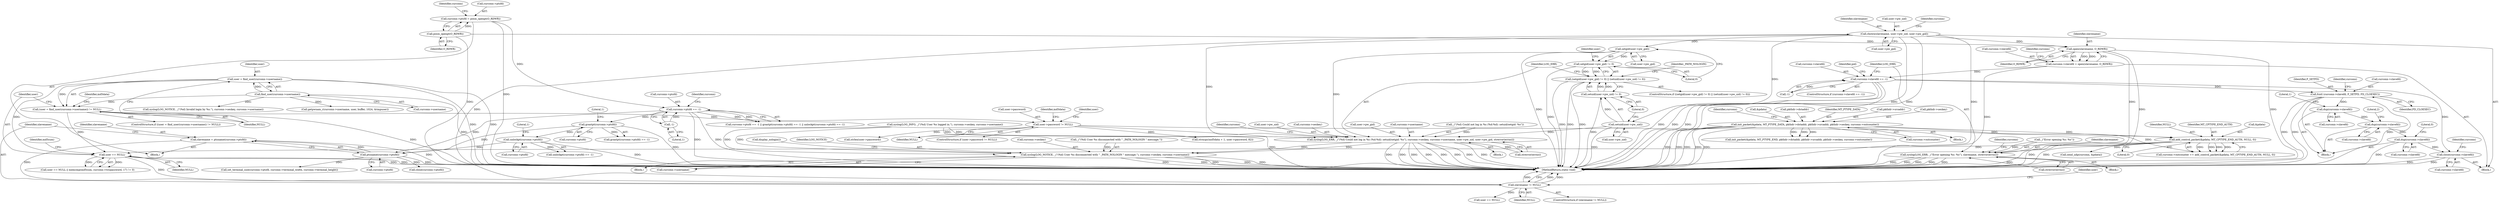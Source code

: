 digraph "0_MAC-Telnet_b69d11727d4f0f8cf719c79e3fb700f55ca03e9a_2@API" {
"1000428" [label="(Call,chown(slavename, user->pw_uid, user->pw_gid))"];
"1000350" [label="(Call,slavename != NULL)"];
"1000343" [label="(Call,slavename = ptsname(curconn->ptsfd))"];
"1000345" [label="(Call,ptsname(curconn->ptsfd))"];
"1000325" [label="(Call,unlockpt(curconn->ptsfd))"];
"1000318" [label="(Call,grantpt(curconn->ptsfd))"];
"1000310" [label="(Call,curconn->ptsfd == -1)"];
"1000302" [label="(Call,curconn->ptsfd = posix_openpt(O_RDWR))"];
"1000306" [label="(Call,posix_openpt(O_RDWR))"];
"1000314" [label="(Call,-1)"];
"1000264" [label="(Call,user == NULL)"];
"1000138" [label="(Call,user = find_user(curconn->username))"];
"1000140" [label="(Call,find_user(curconn->username))"];
"1000244" [label="(Call,add_control_packet(&pdata, MT_CPTYPE_END_AUTH, NULL, 0))"];
"1000224" [label="(Call,init_packet(&pdata, MT_PTYPE_DATA, pkthdr->dstaddr, pkthdr->srcaddr, pkthdr->seskey, curconn->outcounter))"];
"1000156" [label="(Call,user->password != NULL)"];
"1000137" [label="(Call,(user = find_user(curconn->username)) != NULL)"];
"1000440" [label="(Call,open(slavename, O_RDWR))"];
"1000436" [label="(Call,curconn->slavefd = open(slavename, O_RDWR))"];
"1000444" [label="(Call,curconn->slavefd == -1)"];
"1000527" [label="(Call,fcntl (curconn->slavefd, F_SETFD, FD_CLOEXEC))"];
"1000539" [label="(Call,dup(curconn->slavefd))"];
"1000545" [label="(Call,dup(curconn->slavefd))"];
"1000551" [label="(Call,dup(curconn->slavefd))"];
"1000674" [label="(Call,close(curconn->slavefd))"];
"1000451" [label="(Call,syslog(LOG_ERR, _(\"Error opening %s: %s\"), slavename, strerror(errno)))"];
"1000565" [label="(Call,setgid(user->pw_gid))"];
"1000564" [label="(Call,setgid(user->pw_gid) != 0)"];
"1000563" [label="(Call,(setgid(user->pw_gid) != 0) || (setuid(user->pw_uid) != 0))"];
"1000577" [label="(Call,syslog(LOG_ERR, _(\"(%d) Could not log in %s (%d:%d): setuid/setgid: %s\"), curconn->seskey, curconn->username, user->pw_uid, user->pw_gid, strerror(errno)))"];
"1000614" [label="(Call,syslog(LOG_NOTICE, _(\"(%d) User %s disconnected with \" _PATH_NOLOGIN \" message.\"), curconn->seskey, curconn->username))"];
"1000571" [label="(Call,setuid(user->pw_uid))"];
"1000570" [label="(Call,setuid(user->pw_uid) != 0)"];
"1000249" [label="(Literal,0)"];
"1000265" [label="(Identifier,user)"];
"1000326" [label="(Call,curconn->ptsfd)"];
"1000453" [label="(Call,_(\"Error opening %s: %s\"))"];
"1000469" [label="(Identifier,pid)"];
"1000533" [label="(Call,close(curconn->ptsfd))"];
"1000375" [label="(Call,user == NULL)"];
"1000590" [label="(Call,user->pw_gid)"];
"1000551" [label="(Call,dup(curconn->slavefd))"];
"1000451" [label="(Call,syslog(LOG_ERR, _(\"Error opening %s: %s\"), slavename, strerror(errno)))"];
"1000680" [label="(Identifier,curconn)"];
"1000528" [label="(Call,curconn->slavefd)"];
"1000573" [label="(Identifier,user)"];
"1000137" [label="(Call,(user = find_user(curconn->username)) != NULL)"];
"1000345" [label="(Call,ptsname(curconn->ptsfd))"];
"1000675" [label="(Call,curconn->slavefd)"];
"1000577" [label="(Call,syslog(LOG_ERR, _(\"(%d) Could not log in %s (%d:%d): setuid/setgid: %s\"), curconn->seskey, curconn->username, user->pw_uid, user->pw_gid, strerror(errno)))"];
"1000175" [label="(Call,strncpy(md5data + 1, user->password, 82))"];
"1000352" [label="(Identifier,NULL)"];
"1000532" [label="(Identifier,FD_CLOEXEC)"];
"1000330" [label="(Literal,1)"];
"1000444" [label="(Call,curconn->slavefd == -1)"];
"1000139" [label="(Identifier,user)"];
"1000436" [label="(Call,curconn->slavefd = open(slavename, O_RDWR))"];
"1000309" [label="(Call,curconn->ptsfd == -1 || grantpt(curconn->ptsfd) == -1 || unlockpt(curconn->ptsfd) == -1)"];
"1000314" [label="(Call,-1)"];
"1000614" [label="(Call,syslog(LOG_NOTICE, _(\"(%d) User %s disconnected with \" _PATH_NOLOGIN \" message.\"), curconn->seskey, curconn->username))"];
"1000615" [label="(Identifier,LOG_NOTICE)"];
"1000433" [label="(Call,user->pw_gid)"];
"1000307" [label="(Identifier,O_RDWR)"];
"1000683" [label="(Call,set_terminal_size(curconn->ptsfd, curconn->terminal_width, curconn->terminal_height))"];
"1000437" [label="(Call,curconn->slavefd)"];
"1000455" [label="(Identifier,slavename)"];
"1000302" [label="(Call,curconn->ptsfd = posix_openpt(O_RDWR))"];
"1000587" [label="(Call,user->pw_uid)"];
"1000630" [label="(Call,init_packet(&pdata, MT_PTYPE_END, pkthdr->dstaddr, pkthdr->srcaddr, pkthdr->seskey, curconn->outcounter))"];
"1000136" [label="(ControlStructure,if ((user = find_user(curconn->username)) != NULL))"];
"1000144" [label="(Identifier,NULL)"];
"1000565" [label="(Call,setgid(user->pw_gid))"];
"1000266" [label="(Identifier,NULL)"];
"1000569" [label="(Literal,0)"];
"1000311" [label="(Call,curconn->ptsfd)"];
"1000319" [label="(Call,curconn->ptsfd)"];
"1000323" [label="(Literal,1)"];
"1000428" [label="(Call,chown(slavename, user->pw_uid, user->pw_gid))"];
"1000346" [label="(Call,curconn->ptsfd)"];
"1000531" [label="(Identifier,F_SETFD)"];
"1000459" [label="(Identifier,curconn)"];
"1000581" [label="(Call,curconn->seskey)"];
"1000575" [label="(Literal,0)"];
"1000227" [label="(Identifier,MT_PTYPE_DATA)"];
"1000450" [label="(Block,)"];
"1000349" [label="(ControlStructure,if (slavename != NULL))"];
"1000550" [label="(Literal,2)"];
"1000546" [label="(Call,curconn->slavefd)"];
"1000224" [label="(Call,init_packet(&pdata, MT_PTYPE_DATA, pkthdr->dstaddr, pkthdr->srcaddr, pkthdr->seskey, curconn->outcounter))"];
"1000231" [label="(Call,pkthdr->srcaddr)"];
"1000172" [label="(Identifier,md5data)"];
"1000353" [label="(Block,)"];
"1000344" [label="(Identifier,slavename)"];
"1000618" [label="(Call,curconn->seskey)"];
"1000535" [label="(Identifier,curconn)"];
"1000674" [label="(Call,close(curconn->slavefd))"];
"1000234" [label="(Call,pkthdr->seskey)"];
"1000351" [label="(Identifier,slavename)"];
"1000593" [label="(Call,strerror(errno))"];
"1000164" [label="(Identifier,user)"];
"1000160" [label="(Identifier,NULL)"];
"1000613" [label="(Block,)"];
"1000430" [label="(Call,user->pw_uid)"];
"1000438" [label="(Identifier,curconn)"];
"1000140" [label="(Call,find_user(curconn->username))"];
"1000446" [label="(Identifier,curconn)"];
"1000448" [label="(Call,-1)"];
"1000324" [label="(Call,unlockpt(curconn->ptsfd) == -1)"];
"1000571" [label="(Call,setuid(user->pw_uid))"];
"1000312" [label="(Identifier,curconn)"];
"1000443" [label="(ControlStructure,if (curconn->slavefd == -1))"];
"1000244" [label="(Call,add_control_packet(&pdata, MT_CPTYPE_END_AUTH, NULL, 0))"];
"1000315" [label="(Literal,1)"];
"1000237" [label="(Call,curconn->outcounter)"];
"1000264" [label="(Call,user == NULL)"];
"1000579" [label="(Call,_(\"(%d) Could not log in %s (%d:%d): setuid/setgid: %s\"))"];
"1000616" [label="(Call,_(\"(%d) User %s disconnected with \" _PATH_NOLOGIN \" message.\"))"];
"1000166" [label="(Call,strlen(user->password))"];
"1000325" [label="(Call,unlockpt(curconn->ptsfd))"];
"1000564" [label="(Call,setgid(user->pw_gid) != 0)"];
"1000578" [label="(Identifier,LOG_ERR)"];
"1000240" [label="(Call,curconn->outcounter += add_control_packet(&pdata, MT_CPTYPE_END_AUTH, NULL, 0))"];
"1000570" [label="(Call,setuid(user->pw_uid) != 0)"];
"1000141" [label="(Call,curconn->username)"];
"1000276" [label="(Call,syslog(LOG_NOTICE, _(\"(%d) Invalid login by %s.\"), curconn->seskey, curconn->username))"];
"1000129" [label="(Block,)"];
"1000320" [label="(Identifier,curconn)"];
"1000156" [label="(Call,user->password != NULL)"];
"1000263" [label="(Call,user == NULL || memcmp(md5sum, curconn->trypassword, 17) != 0)"];
"1000310" [label="(Call,curconn->ptsfd == -1)"];
"1000317" [label="(Call,grantpt(curconn->ptsfd) == -1)"];
"1000442" [label="(Identifier,O_RDWR)"];
"1000576" [label="(Block,)"];
"1000397" [label="(Call,getpwnam_r(curconn->username, user, buffer, 1024, &tmpuser))"];
"1000155" [label="(ControlStructure,if (user->password != NULL))"];
"1000584" [label="(Call,curconn->username)"];
"1000429" [label="(Identifier,slavename)"];
"1000248" [label="(Identifier,NULL)"];
"1000624" [label="(Call,display_nologin())"];
"1000452" [label="(Identifier,LOG_ERR)"];
"1000556" [label="(Literal,0)"];
"1000343" [label="(Call,slavename = ptsname(curconn->ptsfd))"];
"1000456" [label="(Call,strerror(errno))"];
"1000247" [label="(Identifier,MT_CPTYPE_END_AUTH)"];
"1000563" [label="(Call,(setgid(user->pw_gid) != 0) || (setuid(user->pw_uid) != 0))"];
"1000476" [label="(Call,syslog(LOG_INFO, _(\"(%d) User %s logged in.\"), curconn->seskey, curconn->username))"];
"1000138" [label="(Call,user = find_user(curconn->username))"];
"1000539" [label="(Call,dup(curconn->slavefd))"];
"1000145" [label="(Block,)"];
"1000303" [label="(Call,curconn->ptsfd)"];
"1000242" [label="(Identifier,curconn)"];
"1000157" [label="(Call,user->password)"];
"1000545" [label="(Call,dup(curconn->slavefd))"];
"1000225" [label="(Call,&pdata)"];
"1000693" [label="(MethodReturn,static void)"];
"1000440" [label="(Call,open(slavename, O_RDWR))"];
"1000527" [label="(Call,fcntl (curconn->slavefd, F_SETFD, FD_CLOEXEC))"];
"1000552" [label="(Call,curconn->slavefd)"];
"1000318" [label="(Call,grantpt(curconn->ptsfd))"];
"1000441" [label="(Identifier,slavename)"];
"1000621" [label="(Call,curconn->username)"];
"1000306" [label="(Call,posix_openpt(O_RDWR))"];
"1000540" [label="(Call,curconn->slavefd)"];
"1000269" [label="(Identifier,md5sum)"];
"1000562" [label="(ControlStructure,if ((setgid(user->pw_gid) != 0) || (setuid(user->pw_uid) != 0)))"];
"1000566" [label="(Call,user->pw_gid)"];
"1000350" [label="(Call,slavename != NULL)"];
"1000544" [label="(Literal,1)"];
"1000228" [label="(Call,pkthdr->dstaddr)"];
"1000606" [label="(Identifier,_PATH_NOLOGIN)"];
"1000358" [label="(Identifier,user)"];
"1000472" [label="(Block,)"];
"1000445" [label="(Call,curconn->slavefd)"];
"1000596" [label="(Identifier,curconn)"];
"1000245" [label="(Call,&pdata)"];
"1000250" [label="(Call,send_udp(curconn, &pdata))"];
"1000148" [label="(Identifier,md5data)"];
"1000572" [label="(Call,user->pw_uid)"];
"1000428" -> "1000353"  [label="AST: "];
"1000428" -> "1000433"  [label="CFG: "];
"1000429" -> "1000428"  [label="AST: "];
"1000430" -> "1000428"  [label="AST: "];
"1000433" -> "1000428"  [label="AST: "];
"1000438" -> "1000428"  [label="CFG: "];
"1000428" -> "1000693"  [label="DDG: "];
"1000428" -> "1000693"  [label="DDG: "];
"1000428" -> "1000693"  [label="DDG: "];
"1000350" -> "1000428"  [label="DDG: "];
"1000428" -> "1000440"  [label="DDG: "];
"1000428" -> "1000565"  [label="DDG: "];
"1000428" -> "1000571"  [label="DDG: "];
"1000428" -> "1000577"  [label="DDG: "];
"1000350" -> "1000349"  [label="AST: "];
"1000350" -> "1000352"  [label="CFG: "];
"1000351" -> "1000350"  [label="AST: "];
"1000352" -> "1000350"  [label="AST: "];
"1000358" -> "1000350"  [label="CFG: "];
"1000693" -> "1000350"  [label="CFG: "];
"1000350" -> "1000693"  [label="DDG: "];
"1000350" -> "1000693"  [label="DDG: "];
"1000350" -> "1000693"  [label="DDG: "];
"1000343" -> "1000350"  [label="DDG: "];
"1000264" -> "1000350"  [label="DDG: "];
"1000350" -> "1000375"  [label="DDG: "];
"1000343" -> "1000129"  [label="AST: "];
"1000343" -> "1000345"  [label="CFG: "];
"1000344" -> "1000343"  [label="AST: "];
"1000345" -> "1000343"  [label="AST: "];
"1000351" -> "1000343"  [label="CFG: "];
"1000343" -> "1000693"  [label="DDG: "];
"1000345" -> "1000343"  [label="DDG: "];
"1000345" -> "1000346"  [label="CFG: "];
"1000346" -> "1000345"  [label="AST: "];
"1000345" -> "1000693"  [label="DDG: "];
"1000325" -> "1000345"  [label="DDG: "];
"1000310" -> "1000345"  [label="DDG: "];
"1000318" -> "1000345"  [label="DDG: "];
"1000345" -> "1000533"  [label="DDG: "];
"1000345" -> "1000683"  [label="DDG: "];
"1000325" -> "1000324"  [label="AST: "];
"1000325" -> "1000326"  [label="CFG: "];
"1000326" -> "1000325"  [label="AST: "];
"1000330" -> "1000325"  [label="CFG: "];
"1000325" -> "1000693"  [label="DDG: "];
"1000325" -> "1000324"  [label="DDG: "];
"1000318" -> "1000325"  [label="DDG: "];
"1000318" -> "1000317"  [label="AST: "];
"1000318" -> "1000319"  [label="CFG: "];
"1000319" -> "1000318"  [label="AST: "];
"1000323" -> "1000318"  [label="CFG: "];
"1000318" -> "1000693"  [label="DDG: "];
"1000318" -> "1000317"  [label="DDG: "];
"1000310" -> "1000318"  [label="DDG: "];
"1000310" -> "1000309"  [label="AST: "];
"1000310" -> "1000314"  [label="CFG: "];
"1000311" -> "1000310"  [label="AST: "];
"1000314" -> "1000310"  [label="AST: "];
"1000320" -> "1000310"  [label="CFG: "];
"1000309" -> "1000310"  [label="CFG: "];
"1000310" -> "1000693"  [label="DDG: "];
"1000310" -> "1000693"  [label="DDG: "];
"1000310" -> "1000309"  [label="DDG: "];
"1000310" -> "1000309"  [label="DDG: "];
"1000302" -> "1000310"  [label="DDG: "];
"1000314" -> "1000310"  [label="DDG: "];
"1000302" -> "1000129"  [label="AST: "];
"1000302" -> "1000306"  [label="CFG: "];
"1000303" -> "1000302"  [label="AST: "];
"1000306" -> "1000302"  [label="AST: "];
"1000312" -> "1000302"  [label="CFG: "];
"1000302" -> "1000693"  [label="DDG: "];
"1000306" -> "1000302"  [label="DDG: "];
"1000306" -> "1000307"  [label="CFG: "];
"1000307" -> "1000306"  [label="AST: "];
"1000306" -> "1000693"  [label="DDG: "];
"1000306" -> "1000440"  [label="DDG: "];
"1000314" -> "1000315"  [label="CFG: "];
"1000315" -> "1000314"  [label="AST: "];
"1000264" -> "1000263"  [label="AST: "];
"1000264" -> "1000266"  [label="CFG: "];
"1000265" -> "1000264"  [label="AST: "];
"1000266" -> "1000264"  [label="AST: "];
"1000269" -> "1000264"  [label="CFG: "];
"1000263" -> "1000264"  [label="CFG: "];
"1000264" -> "1000693"  [label="DDG: "];
"1000264" -> "1000693"  [label="DDG: "];
"1000264" -> "1000263"  [label="DDG: "];
"1000264" -> "1000263"  [label="DDG: "];
"1000138" -> "1000264"  [label="DDG: "];
"1000244" -> "1000264"  [label="DDG: "];
"1000137" -> "1000264"  [label="DDG: "];
"1000138" -> "1000137"  [label="AST: "];
"1000138" -> "1000140"  [label="CFG: "];
"1000139" -> "1000138"  [label="AST: "];
"1000140" -> "1000138"  [label="AST: "];
"1000144" -> "1000138"  [label="CFG: "];
"1000138" -> "1000693"  [label="DDG: "];
"1000138" -> "1000693"  [label="DDG: "];
"1000138" -> "1000137"  [label="DDG: "];
"1000140" -> "1000138"  [label="DDG: "];
"1000140" -> "1000141"  [label="CFG: "];
"1000141" -> "1000140"  [label="AST: "];
"1000140" -> "1000693"  [label="DDG: "];
"1000140" -> "1000137"  [label="DDG: "];
"1000140" -> "1000276"  [label="DDG: "];
"1000140" -> "1000397"  [label="DDG: "];
"1000244" -> "1000240"  [label="AST: "];
"1000244" -> "1000249"  [label="CFG: "];
"1000245" -> "1000244"  [label="AST: "];
"1000247" -> "1000244"  [label="AST: "];
"1000248" -> "1000244"  [label="AST: "];
"1000249" -> "1000244"  [label="AST: "];
"1000240" -> "1000244"  [label="CFG: "];
"1000244" -> "1000693"  [label="DDG: "];
"1000244" -> "1000693"  [label="DDG: "];
"1000244" -> "1000240"  [label="DDG: "];
"1000244" -> "1000240"  [label="DDG: "];
"1000244" -> "1000240"  [label="DDG: "];
"1000244" -> "1000240"  [label="DDG: "];
"1000224" -> "1000244"  [label="DDG: "];
"1000156" -> "1000244"  [label="DDG: "];
"1000244" -> "1000250"  [label="DDG: "];
"1000224" -> "1000145"  [label="AST: "];
"1000224" -> "1000237"  [label="CFG: "];
"1000225" -> "1000224"  [label="AST: "];
"1000227" -> "1000224"  [label="AST: "];
"1000228" -> "1000224"  [label="AST: "];
"1000231" -> "1000224"  [label="AST: "];
"1000234" -> "1000224"  [label="AST: "];
"1000237" -> "1000224"  [label="AST: "];
"1000242" -> "1000224"  [label="CFG: "];
"1000224" -> "1000693"  [label="DDG: "];
"1000224" -> "1000693"  [label="DDG: "];
"1000224" -> "1000693"  [label="DDG: "];
"1000224" -> "1000693"  [label="DDG: "];
"1000224" -> "1000693"  [label="DDG: "];
"1000224" -> "1000240"  [label="DDG: "];
"1000224" -> "1000630"  [label="DDG: "];
"1000224" -> "1000630"  [label="DDG: "];
"1000224" -> "1000630"  [label="DDG: "];
"1000156" -> "1000155"  [label="AST: "];
"1000156" -> "1000160"  [label="CFG: "];
"1000157" -> "1000156"  [label="AST: "];
"1000160" -> "1000156"  [label="AST: "];
"1000164" -> "1000156"  [label="CFG: "];
"1000172" -> "1000156"  [label="CFG: "];
"1000156" -> "1000693"  [label="DDG: "];
"1000137" -> "1000156"  [label="DDG: "];
"1000156" -> "1000166"  [label="DDG: "];
"1000156" -> "1000175"  [label="DDG: "];
"1000137" -> "1000136"  [label="AST: "];
"1000137" -> "1000144"  [label="CFG: "];
"1000144" -> "1000137"  [label="AST: "];
"1000148" -> "1000137"  [label="CFG: "];
"1000265" -> "1000137"  [label="CFG: "];
"1000137" -> "1000693"  [label="DDG: "];
"1000440" -> "1000436"  [label="AST: "];
"1000440" -> "1000442"  [label="CFG: "];
"1000441" -> "1000440"  [label="AST: "];
"1000442" -> "1000440"  [label="AST: "];
"1000436" -> "1000440"  [label="CFG: "];
"1000440" -> "1000693"  [label="DDG: "];
"1000440" -> "1000693"  [label="DDG: "];
"1000440" -> "1000436"  [label="DDG: "];
"1000440" -> "1000436"  [label="DDG: "];
"1000440" -> "1000451"  [label="DDG: "];
"1000436" -> "1000353"  [label="AST: "];
"1000437" -> "1000436"  [label="AST: "];
"1000446" -> "1000436"  [label="CFG: "];
"1000436" -> "1000693"  [label="DDG: "];
"1000436" -> "1000444"  [label="DDG: "];
"1000444" -> "1000443"  [label="AST: "];
"1000444" -> "1000448"  [label="CFG: "];
"1000445" -> "1000444"  [label="AST: "];
"1000448" -> "1000444"  [label="AST: "];
"1000452" -> "1000444"  [label="CFG: "];
"1000469" -> "1000444"  [label="CFG: "];
"1000444" -> "1000693"  [label="DDG: "];
"1000444" -> "1000693"  [label="DDG: "];
"1000444" -> "1000693"  [label="DDG: "];
"1000448" -> "1000444"  [label="DDG: "];
"1000444" -> "1000527"  [label="DDG: "];
"1000444" -> "1000674"  [label="DDG: "];
"1000527" -> "1000472"  [label="AST: "];
"1000527" -> "1000532"  [label="CFG: "];
"1000528" -> "1000527"  [label="AST: "];
"1000531" -> "1000527"  [label="AST: "];
"1000532" -> "1000527"  [label="AST: "];
"1000535" -> "1000527"  [label="CFG: "];
"1000527" -> "1000693"  [label="DDG: "];
"1000527" -> "1000693"  [label="DDG: "];
"1000527" -> "1000693"  [label="DDG: "];
"1000527" -> "1000539"  [label="DDG: "];
"1000539" -> "1000472"  [label="AST: "];
"1000539" -> "1000540"  [label="CFG: "];
"1000540" -> "1000539"  [label="AST: "];
"1000544" -> "1000539"  [label="CFG: "];
"1000539" -> "1000545"  [label="DDG: "];
"1000545" -> "1000472"  [label="AST: "];
"1000545" -> "1000546"  [label="CFG: "];
"1000546" -> "1000545"  [label="AST: "];
"1000550" -> "1000545"  [label="CFG: "];
"1000545" -> "1000551"  [label="DDG: "];
"1000551" -> "1000472"  [label="AST: "];
"1000551" -> "1000552"  [label="CFG: "];
"1000552" -> "1000551"  [label="AST: "];
"1000556" -> "1000551"  [label="CFG: "];
"1000551" -> "1000693"  [label="DDG: "];
"1000551" -> "1000674"  [label="DDG: "];
"1000674" -> "1000353"  [label="AST: "];
"1000674" -> "1000675"  [label="CFG: "];
"1000675" -> "1000674"  [label="AST: "];
"1000680" -> "1000674"  [label="CFG: "];
"1000674" -> "1000693"  [label="DDG: "];
"1000674" -> "1000693"  [label="DDG: "];
"1000451" -> "1000450"  [label="AST: "];
"1000451" -> "1000456"  [label="CFG: "];
"1000452" -> "1000451"  [label="AST: "];
"1000453" -> "1000451"  [label="AST: "];
"1000455" -> "1000451"  [label="AST: "];
"1000456" -> "1000451"  [label="AST: "];
"1000459" -> "1000451"  [label="CFG: "];
"1000451" -> "1000693"  [label="DDG: "];
"1000451" -> "1000693"  [label="DDG: "];
"1000451" -> "1000693"  [label="DDG: "];
"1000451" -> "1000693"  [label="DDG: "];
"1000451" -> "1000693"  [label="DDG: "];
"1000453" -> "1000451"  [label="DDG: "];
"1000456" -> "1000451"  [label="DDG: "];
"1000565" -> "1000564"  [label="AST: "];
"1000565" -> "1000566"  [label="CFG: "];
"1000566" -> "1000565"  [label="AST: "];
"1000569" -> "1000565"  [label="CFG: "];
"1000565" -> "1000693"  [label="DDG: "];
"1000565" -> "1000564"  [label="DDG: "];
"1000565" -> "1000577"  [label="DDG: "];
"1000564" -> "1000563"  [label="AST: "];
"1000564" -> "1000569"  [label="CFG: "];
"1000569" -> "1000564"  [label="AST: "];
"1000573" -> "1000564"  [label="CFG: "];
"1000563" -> "1000564"  [label="CFG: "];
"1000564" -> "1000693"  [label="DDG: "];
"1000564" -> "1000563"  [label="DDG: "];
"1000564" -> "1000563"  [label="DDG: "];
"1000563" -> "1000562"  [label="AST: "];
"1000563" -> "1000570"  [label="CFG: "];
"1000570" -> "1000563"  [label="AST: "];
"1000578" -> "1000563"  [label="CFG: "];
"1000606" -> "1000563"  [label="CFG: "];
"1000563" -> "1000693"  [label="DDG: "];
"1000563" -> "1000693"  [label="DDG: "];
"1000563" -> "1000693"  [label="DDG: "];
"1000570" -> "1000563"  [label="DDG: "];
"1000570" -> "1000563"  [label="DDG: "];
"1000577" -> "1000576"  [label="AST: "];
"1000577" -> "1000593"  [label="CFG: "];
"1000578" -> "1000577"  [label="AST: "];
"1000579" -> "1000577"  [label="AST: "];
"1000581" -> "1000577"  [label="AST: "];
"1000584" -> "1000577"  [label="AST: "];
"1000587" -> "1000577"  [label="AST: "];
"1000590" -> "1000577"  [label="AST: "];
"1000593" -> "1000577"  [label="AST: "];
"1000596" -> "1000577"  [label="CFG: "];
"1000577" -> "1000693"  [label="DDG: "];
"1000577" -> "1000693"  [label="DDG: "];
"1000577" -> "1000693"  [label="DDG: "];
"1000577" -> "1000693"  [label="DDG: "];
"1000577" -> "1000693"  [label="DDG: "];
"1000577" -> "1000693"  [label="DDG: "];
"1000577" -> "1000693"  [label="DDG: "];
"1000577" -> "1000693"  [label="DDG: "];
"1000579" -> "1000577"  [label="DDG: "];
"1000476" -> "1000577"  [label="DDG: "];
"1000476" -> "1000577"  [label="DDG: "];
"1000571" -> "1000577"  [label="DDG: "];
"1000593" -> "1000577"  [label="DDG: "];
"1000577" -> "1000614"  [label="DDG: "];
"1000577" -> "1000614"  [label="DDG: "];
"1000614" -> "1000613"  [label="AST: "];
"1000614" -> "1000621"  [label="CFG: "];
"1000615" -> "1000614"  [label="AST: "];
"1000616" -> "1000614"  [label="AST: "];
"1000618" -> "1000614"  [label="AST: "];
"1000621" -> "1000614"  [label="AST: "];
"1000624" -> "1000614"  [label="CFG: "];
"1000614" -> "1000693"  [label="DDG: "];
"1000614" -> "1000693"  [label="DDG: "];
"1000614" -> "1000693"  [label="DDG: "];
"1000614" -> "1000693"  [label="DDG: "];
"1000614" -> "1000693"  [label="DDG: "];
"1000616" -> "1000614"  [label="DDG: "];
"1000476" -> "1000614"  [label="DDG: "];
"1000476" -> "1000614"  [label="DDG: "];
"1000571" -> "1000570"  [label="AST: "];
"1000571" -> "1000572"  [label="CFG: "];
"1000572" -> "1000571"  [label="AST: "];
"1000575" -> "1000571"  [label="CFG: "];
"1000571" -> "1000693"  [label="DDG: "];
"1000571" -> "1000570"  [label="DDG: "];
"1000570" -> "1000575"  [label="CFG: "];
"1000575" -> "1000570"  [label="AST: "];
"1000570" -> "1000693"  [label="DDG: "];
}
